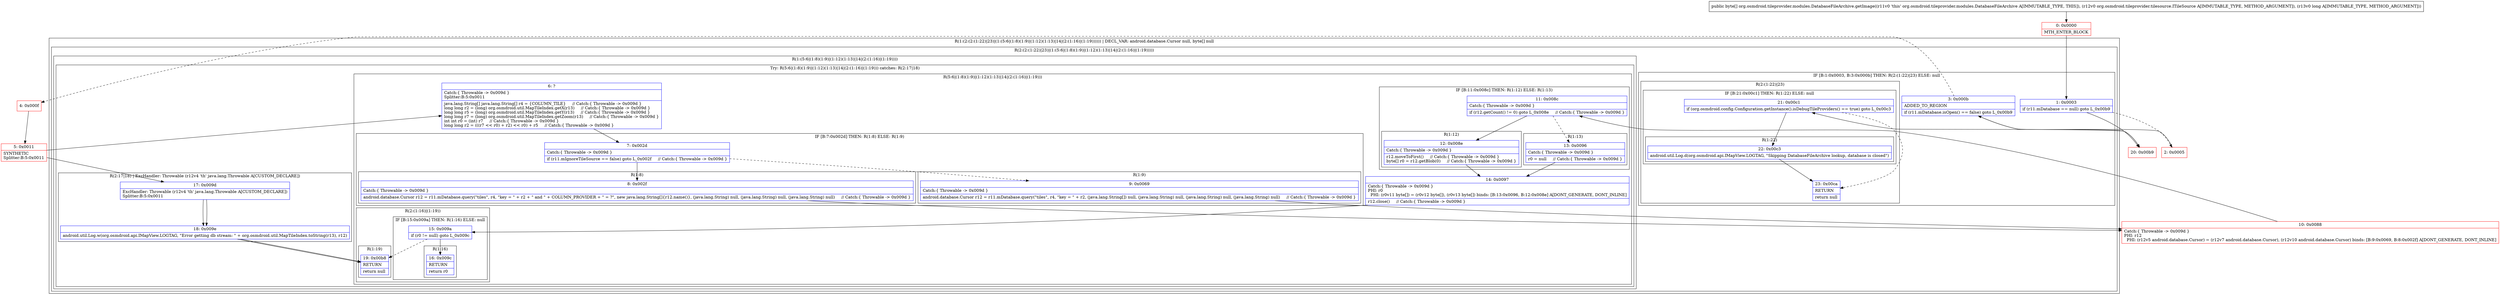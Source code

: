 digraph "CFG fororg.osmdroid.tileprovider.modules.DatabaseFileArchive.getImage(Lorg\/osmdroid\/tileprovider\/tilesource\/ITileSource;J)[B" {
subgraph cluster_Region_2031464518 {
label = "R(1:(2:(2:(1:22)|23)|(1:(5:6|(1:8)(1:9)|(1:12)(1:13)|14|(2:(1:16)|(1:19)))))) | DECL_VAR: android.database.Cursor null, byte[] null\l";
node [shape=record,color=blue];
subgraph cluster_Region_1839017740 {
label = "R(2:(2:(1:22)|23)|(1:(5:6|(1:8)(1:9)|(1:12)(1:13)|14|(2:(1:16)|(1:19)))))";
node [shape=record,color=blue];
subgraph cluster_IfRegion_2101986178 {
label = "IF [B:1:0x0003, B:3:0x000b] THEN: R(2:(1:22)|23) ELSE: null";
node [shape=record,color=blue];
Node_1 [shape=record,label="{1\:\ 0x0003|if (r11.mDatabase == null) goto L_0x00b9\l}"];
Node_3 [shape=record,label="{3\:\ 0x000b|ADDED_TO_REGION\l|if (r11.mDatabase.isOpen() == false) goto L_0x00b9\l}"];
subgraph cluster_Region_1142649543 {
label = "R(2:(1:22)|23)";
node [shape=record,color=blue];
subgraph cluster_IfRegion_274234754 {
label = "IF [B:21:0x00c1] THEN: R(1:22) ELSE: null";
node [shape=record,color=blue];
Node_21 [shape=record,label="{21\:\ 0x00c1|if (org.osmdroid.config.Configuration.getInstance().isDebugTileProviders() == true) goto L_0x00c3\l}"];
subgraph cluster_Region_347723210 {
label = "R(1:22)";
node [shape=record,color=blue];
Node_22 [shape=record,label="{22\:\ 0x00c3|android.util.Log.d(org.osmdroid.api.IMapView.LOGTAG, \"Skipping DatabaseFileArchive lookup, database is closed\")\l}"];
}
}
Node_23 [shape=record,label="{23\:\ 0x00ca|RETURN\l|return null\l}"];
}
}
subgraph cluster_Region_660558092 {
label = "R(1:(5:6|(1:8)(1:9)|(1:12)(1:13)|14|(2:(1:16)|(1:19))))";
node [shape=record,color=blue];
subgraph cluster_TryCatchRegion_952992362 {
label = "Try: R(5:6|(1:8)(1:9)|(1:12)(1:13)|14|(2:(1:16)|(1:19))) catches: R(2:17|18)";
node [shape=record,color=blue];
subgraph cluster_Region_782751846 {
label = "R(5:6|(1:8)(1:9)|(1:12)(1:13)|14|(2:(1:16)|(1:19)))";
node [shape=record,color=blue];
Node_6 [shape=record,label="{6\:\ ?|Catch:\{ Throwable \-\> 0x009d \}\lSplitter:B:5:0x0011\l|java.lang.String[] java.lang.String[] r4 = \{COLUMN_TILE\}     \/\/ Catch:\{ Throwable \-\> 0x009d \}\llong long r2 = (long) org.osmdroid.util.MapTileIndex.getX(r13)     \/\/ Catch:\{ Throwable \-\> 0x009d \}\llong long r5 = (long) org.osmdroid.util.MapTileIndex.getY(r13)     \/\/ Catch:\{ Throwable \-\> 0x009d \}\llong long r7 = (long) org.osmdroid.util.MapTileIndex.getZoom(r13)     \/\/ Catch:\{ Throwable \-\> 0x009d \}\lint int r0 = (int) r7     \/\/ Catch:\{ Throwable \-\> 0x009d \}\llong long r2 = (((r7 \<\< r0) + r2) \<\< r0) + r5     \/\/ Catch:\{ Throwable \-\> 0x009d \}\l}"];
subgraph cluster_IfRegion_1806322844 {
label = "IF [B:7:0x002d] THEN: R(1:8) ELSE: R(1:9)";
node [shape=record,color=blue];
Node_7 [shape=record,label="{7\:\ 0x002d|Catch:\{ Throwable \-\> 0x009d \}\l|if (r11.mIgnoreTileSource == false) goto L_0x002f     \/\/ Catch:\{ Throwable \-\> 0x009d \}\l}"];
subgraph cluster_Region_1640760859 {
label = "R(1:8)";
node [shape=record,color=blue];
Node_8 [shape=record,label="{8\:\ 0x002f|Catch:\{ Throwable \-\> 0x009d \}\l|android.database.Cursor r12 = r11.mDatabase.query(\"tiles\", r4, \"key = \" + r2 + \" and \" + COLUMN_PROVIDER + \" = ?\", new java.lang.String[]\{r12.name()\}, (java.lang.String) null, (java.lang.String) null, (java.lang.String) null)     \/\/ Catch:\{ Throwable \-\> 0x009d \}\l}"];
}
subgraph cluster_Region_1914135013 {
label = "R(1:9)";
node [shape=record,color=blue];
Node_9 [shape=record,label="{9\:\ 0x0069|Catch:\{ Throwable \-\> 0x009d \}\l|android.database.Cursor r12 = r11.mDatabase.query(\"tiles\", r4, \"key = \" + r2, (java.lang.String[]) null, (java.lang.String) null, (java.lang.String) null, (java.lang.String) null)     \/\/ Catch:\{ Throwable \-\> 0x009d \}\l}"];
}
}
subgraph cluster_IfRegion_828887974 {
label = "IF [B:11:0x008c] THEN: R(1:12) ELSE: R(1:13)";
node [shape=record,color=blue];
Node_11 [shape=record,label="{11\:\ 0x008c|Catch:\{ Throwable \-\> 0x009d \}\l|if (r12.getCount() != 0) goto L_0x008e     \/\/ Catch:\{ Throwable \-\> 0x009d \}\l}"];
subgraph cluster_Region_1513154703 {
label = "R(1:12)";
node [shape=record,color=blue];
Node_12 [shape=record,label="{12\:\ 0x008e|Catch:\{ Throwable \-\> 0x009d \}\l|r12.moveToFirst()     \/\/ Catch:\{ Throwable \-\> 0x009d \}\lbyte[] r0 = r12.getBlob(0)     \/\/ Catch:\{ Throwable \-\> 0x009d \}\l}"];
}
subgraph cluster_Region_1254387033 {
label = "R(1:13)";
node [shape=record,color=blue];
Node_13 [shape=record,label="{13\:\ 0x0096|Catch:\{ Throwable \-\> 0x009d \}\l|r0 = null     \/\/ Catch:\{ Throwable \-\> 0x009d \}\l}"];
}
}
Node_14 [shape=record,label="{14\:\ 0x0097|Catch:\{ Throwable \-\> 0x009d \}\lPHI: r0 \l  PHI: (r0v11 byte[]) = (r0v12 byte[]), (r0v13 byte[]) binds: [B:13:0x0096, B:12:0x008e] A[DONT_GENERATE, DONT_INLINE]\l|r12.close()     \/\/ Catch:\{ Throwable \-\> 0x009d \}\l}"];
subgraph cluster_Region_1827480503 {
label = "R(2:(1:16)|(1:19))";
node [shape=record,color=blue];
subgraph cluster_IfRegion_954675858 {
label = "IF [B:15:0x009a] THEN: R(1:16) ELSE: null";
node [shape=record,color=blue];
Node_15 [shape=record,label="{15\:\ 0x009a|if (r0 != null) goto L_0x009c\l}"];
subgraph cluster_Region_17848254 {
label = "R(1:16)";
node [shape=record,color=blue];
Node_16 [shape=record,label="{16\:\ 0x009c|RETURN\l|return r0\l}"];
}
}
subgraph cluster_Region_241520345 {
label = "R(1:19)";
node [shape=record,color=blue];
Node_19 [shape=record,label="{19\:\ 0x00b8|RETURN\l|return null\l}"];
}
}
}
subgraph cluster_Region_185611321 {
label = "R(2:17|18) | ExcHandler: Throwable (r12v4 'th' java.lang.Throwable A[CUSTOM_DECLARE])\l";
node [shape=record,color=blue];
Node_17 [shape=record,label="{17\:\ 0x009d|ExcHandler: Throwable (r12v4 'th' java.lang.Throwable A[CUSTOM_DECLARE])\lSplitter:B:5:0x0011\l}"];
Node_18 [shape=record,label="{18\:\ 0x009e|android.util.Log.w(org.osmdroid.api.IMapView.LOGTAG, \"Error getting db stream: \" + org.osmdroid.util.MapTileIndex.toString(r13), r12)\l}"];
}
}
}
}
}
subgraph cluster_Region_185611321 {
label = "R(2:17|18) | ExcHandler: Throwable (r12v4 'th' java.lang.Throwable A[CUSTOM_DECLARE])\l";
node [shape=record,color=blue];
Node_17 [shape=record,label="{17\:\ 0x009d|ExcHandler: Throwable (r12v4 'th' java.lang.Throwable A[CUSTOM_DECLARE])\lSplitter:B:5:0x0011\l}"];
Node_18 [shape=record,label="{18\:\ 0x009e|android.util.Log.w(org.osmdroid.api.IMapView.LOGTAG, \"Error getting db stream: \" + org.osmdroid.util.MapTileIndex.toString(r13), r12)\l}"];
}
Node_0 [shape=record,color=red,label="{0\:\ 0x0000|MTH_ENTER_BLOCK\l}"];
Node_2 [shape=record,color=red,label="{2\:\ 0x0005}"];
Node_4 [shape=record,color=red,label="{4\:\ 0x000f}"];
Node_5 [shape=record,color=red,label="{5\:\ 0x0011|SYNTHETIC\lSplitter:B:5:0x0011\l}"];
Node_10 [shape=record,color=red,label="{10\:\ 0x0088|Catch:\{ Throwable \-\> 0x009d \}\lPHI: r12 \l  PHI: (r12v5 android.database.Cursor) = (r12v7 android.database.Cursor), (r12v10 android.database.Cursor) binds: [B:9:0x0069, B:8:0x002f] A[DONT_GENERATE, DONT_INLINE]\l}"];
Node_20 [shape=record,color=red,label="{20\:\ 0x00b9}"];
MethodNode[shape=record,label="{public byte[] org.osmdroid.tileprovider.modules.DatabaseFileArchive.getImage((r11v0 'this' org.osmdroid.tileprovider.modules.DatabaseFileArchive A[IMMUTABLE_TYPE, THIS]), (r12v0 org.osmdroid.tileprovider.tilesource.ITileSource A[IMMUTABLE_TYPE, METHOD_ARGUMENT]), (r13v0 long A[IMMUTABLE_TYPE, METHOD_ARGUMENT])) }"];
MethodNode -> Node_0;
Node_1 -> Node_2[style=dashed];
Node_1 -> Node_20;
Node_3 -> Node_4[style=dashed];
Node_3 -> Node_20;
Node_21 -> Node_22;
Node_21 -> Node_23[style=dashed];
Node_22 -> Node_23;
Node_6 -> Node_7;
Node_7 -> Node_8;
Node_7 -> Node_9[style=dashed];
Node_8 -> Node_10;
Node_9 -> Node_10;
Node_11 -> Node_12;
Node_11 -> Node_13[style=dashed];
Node_12 -> Node_14;
Node_13 -> Node_14;
Node_14 -> Node_15;
Node_15 -> Node_16;
Node_15 -> Node_19[style=dashed];
Node_17 -> Node_18;
Node_18 -> Node_19;
Node_17 -> Node_18;
Node_18 -> Node_19;
Node_0 -> Node_1;
Node_2 -> Node_3;
Node_4 -> Node_5;
Node_5 -> Node_6;
Node_5 -> Node_17;
Node_10 -> Node_11;
Node_20 -> Node_21;
}

